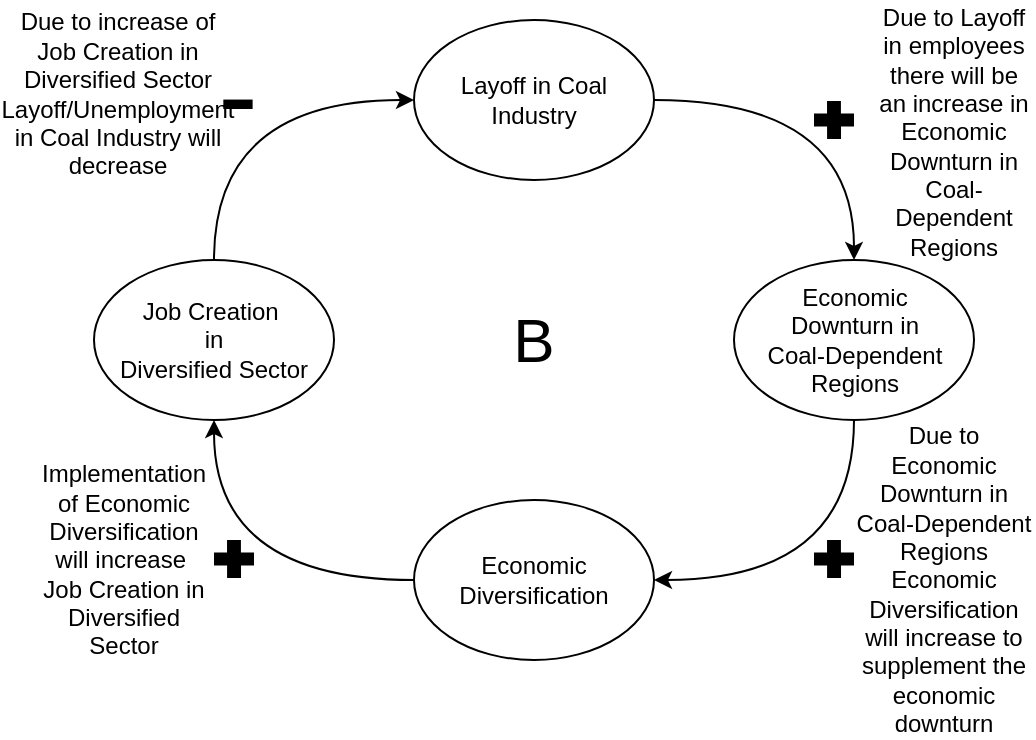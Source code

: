 <mxfile version="22.1.21" type="github">
  <diagram name="Page-1" id="iRjdK_8fd1NgSid81Goc">
    <mxGraphModel dx="880" dy="434" grid="1" gridSize="10" guides="1" tooltips="1" connect="1" arrows="1" fold="1" page="1" pageScale="1" pageWidth="850" pageHeight="1100" math="0" shadow="0">
      <root>
        <mxCell id="0" />
        <mxCell id="1" parent="0" />
        <mxCell id="EjynPHAwwgdGUjsNVNW4-1" style="edgeStyle=orthogonalEdgeStyle;rounded=0;orthogonalLoop=1;jettySize=auto;html=1;exitX=1;exitY=0.5;exitDx=0;exitDy=0;curved=1;" edge="1" parent="1" source="EjynPHAwwgdGUjsNVNW4-2" target="EjynPHAwwgdGUjsNVNW4-8">
          <mxGeometry relative="1" as="geometry" />
        </mxCell>
        <mxCell id="EjynPHAwwgdGUjsNVNW4-2" value="" style="ellipse;whiteSpace=wrap;html=1;" vertex="1" parent="1">
          <mxGeometry x="360" y="80" width="120" height="80" as="geometry" />
        </mxCell>
        <mxCell id="EjynPHAwwgdGUjsNVNW4-3" style="edgeStyle=orthogonalEdgeStyle;rounded=0;orthogonalLoop=1;jettySize=auto;html=1;exitX=0.5;exitY=0;exitDx=0;exitDy=0;entryX=0;entryY=0.5;entryDx=0;entryDy=0;curved=1;" edge="1" parent="1" source="EjynPHAwwgdGUjsNVNW4-4" target="EjynPHAwwgdGUjsNVNW4-2">
          <mxGeometry relative="1" as="geometry" />
        </mxCell>
        <mxCell id="EjynPHAwwgdGUjsNVNW4-4" value="Job Creation&amp;nbsp;&lt;br&gt;in&lt;br&gt;Diversified Sector" style="ellipse;whiteSpace=wrap;html=1;" vertex="1" parent="1">
          <mxGeometry x="200" y="200" width="120" height="80" as="geometry" />
        </mxCell>
        <mxCell id="EjynPHAwwgdGUjsNVNW4-5" style="edgeStyle=orthogonalEdgeStyle;rounded=0;orthogonalLoop=1;jettySize=auto;html=1;exitX=0;exitY=0.5;exitDx=0;exitDy=0;entryX=0.5;entryY=1;entryDx=0;entryDy=0;curved=1;" edge="1" parent="1" source="EjynPHAwwgdGUjsNVNW4-6" target="EjynPHAwwgdGUjsNVNW4-4">
          <mxGeometry relative="1" as="geometry" />
        </mxCell>
        <mxCell id="EjynPHAwwgdGUjsNVNW4-6" value="" style="ellipse;whiteSpace=wrap;html=1;" vertex="1" parent="1">
          <mxGeometry x="360" y="320" width="120" height="80" as="geometry" />
        </mxCell>
        <mxCell id="EjynPHAwwgdGUjsNVNW4-7" style="edgeStyle=orthogonalEdgeStyle;rounded=0;orthogonalLoop=1;jettySize=auto;html=1;exitX=0.5;exitY=1;exitDx=0;exitDy=0;entryX=1;entryY=0.5;entryDx=0;entryDy=0;curved=1;" edge="1" parent="1" source="EjynPHAwwgdGUjsNVNW4-8" target="EjynPHAwwgdGUjsNVNW4-6">
          <mxGeometry relative="1" as="geometry" />
        </mxCell>
        <mxCell id="EjynPHAwwgdGUjsNVNW4-8" value="" style="ellipse;whiteSpace=wrap;html=1;" vertex="1" parent="1">
          <mxGeometry x="520" y="200" width="120" height="80" as="geometry" />
        </mxCell>
        <mxCell id="EjynPHAwwgdGUjsNVNW4-9" value="Layoff in Coal Industry" style="text;html=1;strokeColor=none;fillColor=none;align=center;verticalAlign=middle;whiteSpace=wrap;rounded=0;" vertex="1" parent="1">
          <mxGeometry x="370" y="105" width="100" height="30" as="geometry" />
        </mxCell>
        <mxCell id="EjynPHAwwgdGUjsNVNW4-10" value="Economic Downturn in Coal-Dependent Regions" style="text;html=1;strokeColor=none;fillColor=none;align=center;verticalAlign=middle;whiteSpace=wrap;rounded=0;" vertex="1" parent="1">
          <mxGeometry x="532.5" y="225" width="95" height="30" as="geometry" />
        </mxCell>
        <mxCell id="EjynPHAwwgdGUjsNVNW4-11" value="B" style="text;html=1;strokeColor=none;fillColor=none;align=center;verticalAlign=middle;whiteSpace=wrap;rounded=0;fontSize=31;" vertex="1" parent="1">
          <mxGeometry x="390" y="225" width="60" height="30" as="geometry" />
        </mxCell>
        <mxCell id="EjynPHAwwgdGUjsNVNW4-12" value="" style="shape=mxgraph.signs.healthcare.first_aid;html=1;pointerEvents=1;fillColor=#000000;strokeColor=none;verticalLabelPosition=bottom;verticalAlign=top;align=center;" vertex="1" parent="1">
          <mxGeometry x="560" y="120.5" width="20" height="19" as="geometry" />
        </mxCell>
        <mxCell id="EjynPHAwwgdGUjsNVNW4-13" value="" style="shape=mxgraph.signs.healthcare.first_aid;html=1;pointerEvents=1;fillColor=#000000;strokeColor=none;verticalLabelPosition=bottom;verticalAlign=top;align=center;" vertex="1" parent="1">
          <mxGeometry x="260" y="340" width="20" height="19" as="geometry" />
        </mxCell>
        <mxCell id="EjynPHAwwgdGUjsNVNW4-15" value="" style="shape=mxgraph.signs.healthcare.first_aid;html=1;pointerEvents=1;fillColor=#000000;strokeColor=none;verticalLabelPosition=bottom;verticalAlign=top;align=center;" vertex="1" parent="1">
          <mxGeometry x="560" y="340" width="20" height="19" as="geometry" />
        </mxCell>
        <mxCell id="EjynPHAwwgdGUjsNVNW4-19" value="Economic Diversification" style="text;html=1;strokeColor=none;fillColor=none;align=center;verticalAlign=middle;whiteSpace=wrap;rounded=0;" vertex="1" parent="1">
          <mxGeometry x="390" y="345" width="60" height="30" as="geometry" />
        </mxCell>
        <mxCell id="EjynPHAwwgdGUjsNVNW4-24" value="&lt;font style=&quot;font-size: 60px;&quot;&gt;-&lt;/font&gt;" style="text;html=1;strokeColor=none;fillColor=none;align=center;verticalAlign=middle;whiteSpace=wrap;rounded=0;" vertex="1" parent="1">
          <mxGeometry x="242" y="102" width="60" height="30" as="geometry" />
        </mxCell>
        <mxCell id="EjynPHAwwgdGUjsNVNW4-25" value="Due to Layoff in employees there will be an increase in Economic Downturn in Coal-Dependent Regions" style="text;html=1;strokeColor=none;fillColor=none;align=center;verticalAlign=middle;whiteSpace=wrap;rounded=0;" vertex="1" parent="1">
          <mxGeometry x="590" y="120.5" width="80" height="30" as="geometry" />
        </mxCell>
        <mxCell id="EjynPHAwwgdGUjsNVNW4-26" value="Due to Economic Downturn in Coal-Dependent Regions Economic Diversification will increase to supplement the economic downturn" style="text;html=1;strokeColor=none;fillColor=none;align=center;verticalAlign=middle;whiteSpace=wrap;rounded=0;" vertex="1" parent="1">
          <mxGeometry x="580" y="345" width="90" height="30" as="geometry" />
        </mxCell>
        <mxCell id="EjynPHAwwgdGUjsNVNW4-27" value="Implementation of Economic Diversification will increase&amp;nbsp; Job Creation in Diversified Sector" style="text;html=1;strokeColor=none;fillColor=none;align=center;verticalAlign=middle;whiteSpace=wrap;rounded=0;" vertex="1" parent="1">
          <mxGeometry x="180" y="321.75" width="70" height="55.5" as="geometry" />
        </mxCell>
        <mxCell id="EjynPHAwwgdGUjsNVNW4-28" value="Due to increase of Job Creation in Diversified Sector Layoff/Unemployment&lt;br&gt;in Coal Industry will decrease" style="text;html=1;strokeColor=none;fillColor=none;align=center;verticalAlign=middle;whiteSpace=wrap;rounded=0;" vertex="1" parent="1">
          <mxGeometry x="182" y="102" width="60" height="30" as="geometry" />
        </mxCell>
      </root>
    </mxGraphModel>
  </diagram>
</mxfile>
